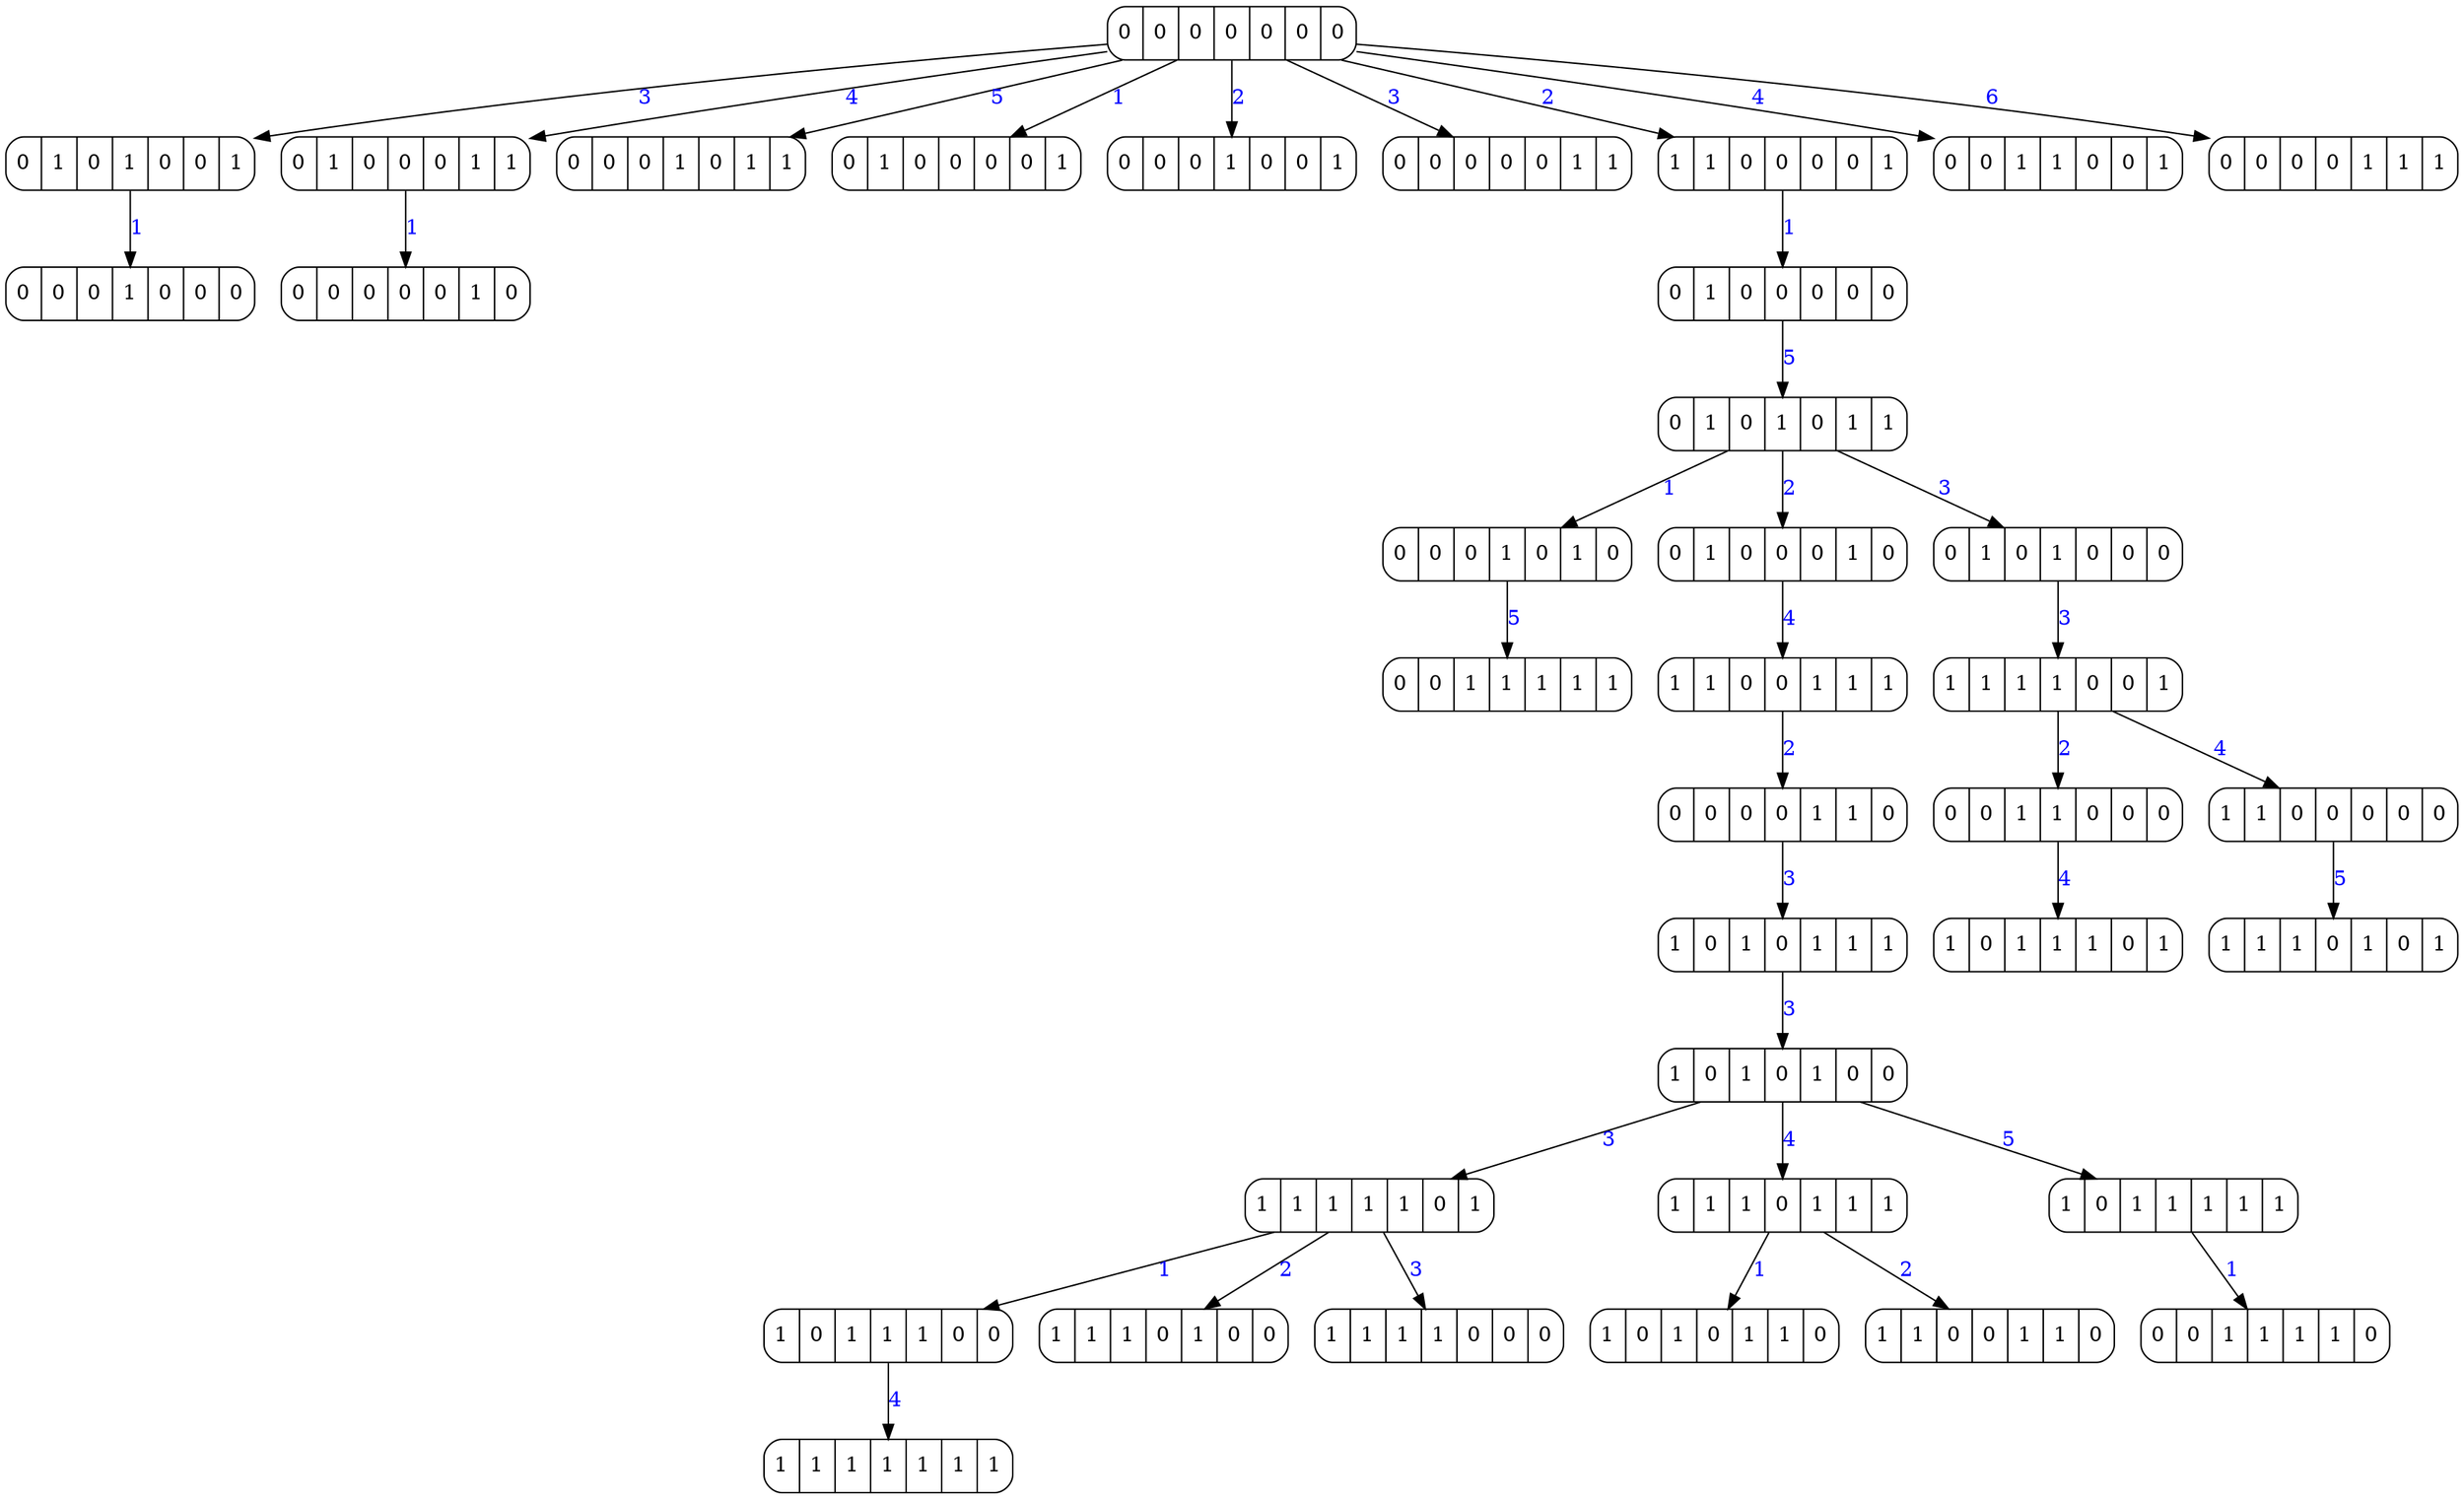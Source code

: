 digraph G {
node [margin=0.1 width=0.5 shape=record style=rounded]
edge[fontcolor=blue]
0[label=" 0 | 0 | 0 | 0 | 0 | 0 | 0 " ];
1[label=" 0 | 1 | 0 | 1 | 0 | 0 | 1 " ];
0 -> 1[label="3"];
11[label=" 0 | 0 | 0 | 1 | 0 | 0 | 0 " ];
1 -> 11[label="1"];
2[label=" 0 | 1 | 0 | 0 | 0 | 1 | 1 " ];
0 -> 2[label="4"];
13[label=" 0 | 0 | 0 | 0 | 0 | 1 | 0 " ];
2 -> 13[label="1"];
3[label=" 0 | 0 | 0 | 1 | 0 | 1 | 1 " ];
0 -> 3[label="5"];
4[label=" 0 | 1 | 0 | 0 | 0 | 0 | 1 " ];
0 -> 4[label="1"];
5[label=" 0 | 0 | 0 | 1 | 0 | 0 | 1 " ];
0 -> 5[label="2"];
6[label=" 0 | 0 | 0 | 0 | 0 | 1 | 1 " ];
0 -> 6[label="3"];
7[label=" 1 | 1 | 0 | 0 | 0 | 0 | 1 " ];
0 -> 7[label="2"];
10[label=" 0 | 1 | 0 | 0 | 0 | 0 | 0 " ];
7 -> 10[label="1"];
12[label=" 0 | 1 | 0 | 1 | 0 | 1 | 1 " ];
10 -> 12[label="5"];
14[label=" 0 | 0 | 0 | 1 | 0 | 1 | 0 " ];
12 -> 14[label="1"];
17[label=" 0 | 0 | 1 | 1 | 1 | 1 | 1 " ];
14 -> 17[label="5"];
15[label=" 0 | 1 | 0 | 0 | 0 | 1 | 0 " ];
12 -> 15[label="2"];
18[label=" 1 | 1 | 0 | 0 | 1 | 1 | 1 " ];
15 -> 18[label="4"];
22[label=" 0 | 0 | 0 | 0 | 1 | 1 | 0 " ];
18 -> 22[label="2"];
26[label=" 1 | 0 | 1 | 0 | 1 | 1 | 1 " ];
22 -> 26[label="3"];
29[label=" 1 | 0 | 1 | 0 | 1 | 0 | 0 " ];
26 -> 29[label="3"];
30[label=" 1 | 1 | 1 | 1 | 1 | 0 | 1 " ];
29 -> 30[label="3"];
33[label=" 1 | 0 | 1 | 1 | 1 | 0 | 0 " ];
30 -> 33[label="1"];
38[label=" 1 | 1 | 1 | 1 | 1 | 1 | 1 " ];
33 -> 38[label="4"];
34[label=" 1 | 1 | 1 | 0 | 1 | 0 | 0 " ];
30 -> 34[label="2"];
35[label=" 1 | 1 | 1 | 1 | 0 | 0 | 0 " ];
30 -> 35[label="3"];
31[label=" 1 | 1 | 1 | 0 | 1 | 1 | 1 " ];
29 -> 31[label="4"];
36[label=" 1 | 0 | 1 | 0 | 1 | 1 | 0 " ];
31 -> 36[label="1"];
37[label=" 1 | 1 | 0 | 0 | 1 | 1 | 0 " ];
31 -> 37[label="2"];
32[label=" 1 | 0 | 1 | 1 | 1 | 1 | 1 " ];
29 -> 32[label="5"];
39[label=" 0 | 0 | 1 | 1 | 1 | 1 | 0 " ];
32 -> 39[label="1"];
16[label=" 0 | 1 | 0 | 1 | 0 | 0 | 0 " ];
12 -> 16[label="3"];
19[label=" 1 | 1 | 1 | 1 | 0 | 0 | 1 " ];
16 -> 19[label="3"];
24[label=" 0 | 0 | 1 | 1 | 0 | 0 | 0 " ];
19 -> 24[label="2"];
27[label=" 1 | 0 | 1 | 1 | 1 | 0 | 1 " ];
24 -> 27[label="4"];
25[label=" 1 | 1 | 0 | 0 | 0 | 0 | 0 " ];
19 -> 25[label="4"];
28[label=" 1 | 1 | 1 | 0 | 1 | 0 | 1 " ];
25 -> 28[label="5"];
8[label=" 0 | 0 | 1 | 1 | 0 | 0 | 1 " ];
0 -> 8[label="4"];
9[label=" 0 | 0 | 0 | 0 | 1 | 1 | 1 " ];
0 -> 9[label="6"];
}